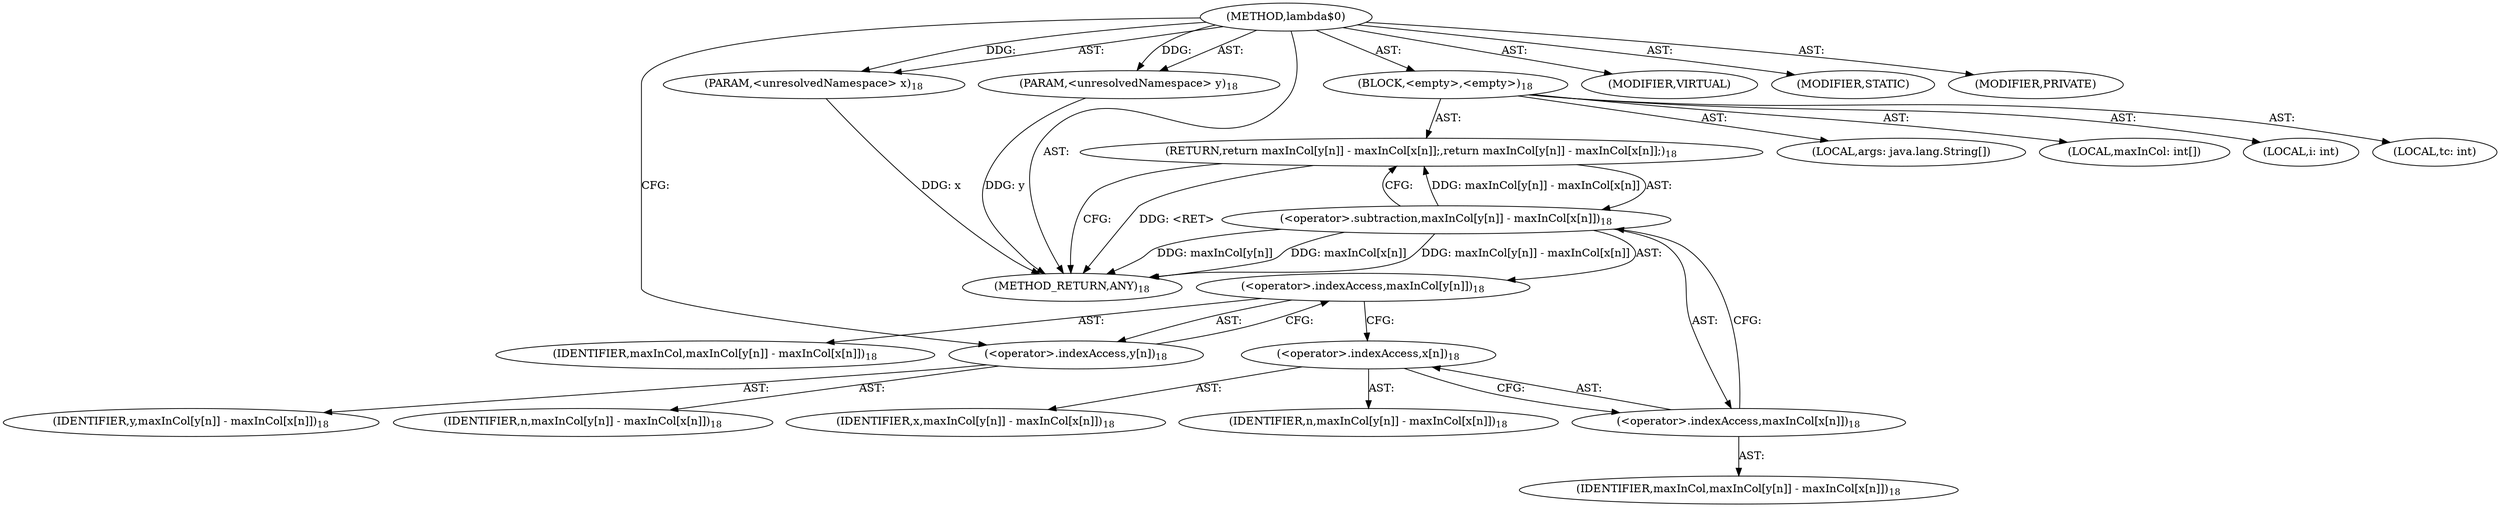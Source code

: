 digraph "lambda$0" {  
"307" [label = <(METHOD,lambda$0)> ]
"308" [label = <(PARAM,&lt;unresolvedNamespace&gt; x)<SUB>18</SUB>> ]
"309" [label = <(PARAM,&lt;unresolvedNamespace&gt; y)<SUB>18</SUB>> ]
"310" [label = <(BLOCK,&lt;empty&gt;,&lt;empty&gt;)<SUB>18</SUB>> ]
"311" [label = <(LOCAL,maxInCol: int[])> ]
"312" [label = <(LOCAL,i: int)> ]
"313" [label = <(LOCAL,tc: int)> ]
"314" [label = <(LOCAL,args: java.lang.String[])> ]
"315" [label = <(RETURN,return maxInCol[y[n]] - maxInCol[x[n]];,return maxInCol[y[n]] - maxInCol[x[n]];)<SUB>18</SUB>> ]
"316" [label = <(&lt;operator&gt;.subtraction,maxInCol[y[n]] - maxInCol[x[n]])<SUB>18</SUB>> ]
"317" [label = <(&lt;operator&gt;.indexAccess,maxInCol[y[n]])<SUB>18</SUB>> ]
"318" [label = <(IDENTIFIER,maxInCol,maxInCol[y[n]] - maxInCol[x[n]])<SUB>18</SUB>> ]
"319" [label = <(&lt;operator&gt;.indexAccess,y[n])<SUB>18</SUB>> ]
"320" [label = <(IDENTIFIER,y,maxInCol[y[n]] - maxInCol[x[n]])<SUB>18</SUB>> ]
"321" [label = <(IDENTIFIER,n,maxInCol[y[n]] - maxInCol[x[n]])<SUB>18</SUB>> ]
"322" [label = <(&lt;operator&gt;.indexAccess,maxInCol[x[n]])<SUB>18</SUB>> ]
"323" [label = <(IDENTIFIER,maxInCol,maxInCol[y[n]] - maxInCol[x[n]])<SUB>18</SUB>> ]
"324" [label = <(&lt;operator&gt;.indexAccess,x[n])<SUB>18</SUB>> ]
"325" [label = <(IDENTIFIER,x,maxInCol[y[n]] - maxInCol[x[n]])<SUB>18</SUB>> ]
"326" [label = <(IDENTIFIER,n,maxInCol[y[n]] - maxInCol[x[n]])<SUB>18</SUB>> ]
"327" [label = <(METHOD_RETURN,ANY)<SUB>18</SUB>> ]
"328" [label = <(MODIFIER,VIRTUAL)> ]
"329" [label = <(MODIFIER,STATIC)> ]
"330" [label = <(MODIFIER,PRIVATE)> ]
  "307" -> "308"  [ label = "AST: "] 
  "307" -> "309"  [ label = "AST: "] 
  "307" -> "310"  [ label = "AST: "] 
  "307" -> "327"  [ label = "AST: "] 
  "307" -> "328"  [ label = "AST: "] 
  "307" -> "329"  [ label = "AST: "] 
  "307" -> "330"  [ label = "AST: "] 
  "310" -> "311"  [ label = "AST: "] 
  "310" -> "312"  [ label = "AST: "] 
  "310" -> "313"  [ label = "AST: "] 
  "310" -> "314"  [ label = "AST: "] 
  "310" -> "315"  [ label = "AST: "] 
  "315" -> "316"  [ label = "AST: "] 
  "316" -> "317"  [ label = "AST: "] 
  "316" -> "322"  [ label = "AST: "] 
  "317" -> "318"  [ label = "AST: "] 
  "317" -> "319"  [ label = "AST: "] 
  "319" -> "320"  [ label = "AST: "] 
  "319" -> "321"  [ label = "AST: "] 
  "322" -> "323"  [ label = "AST: "] 
  "322" -> "324"  [ label = "AST: "] 
  "324" -> "325"  [ label = "AST: "] 
  "324" -> "326"  [ label = "AST: "] 
  "315" -> "327"  [ label = "CFG: "] 
  "316" -> "315"  [ label = "CFG: "] 
  "317" -> "324"  [ label = "CFG: "] 
  "322" -> "316"  [ label = "CFG: "] 
  "319" -> "317"  [ label = "CFG: "] 
  "324" -> "322"  [ label = "CFG: "] 
  "307" -> "319"  [ label = "CFG: "] 
  "315" -> "327"  [ label = "DDG: &lt;RET&gt;"] 
  "308" -> "327"  [ label = "DDG: x"] 
  "309" -> "327"  [ label = "DDG: y"] 
  "316" -> "327"  [ label = "DDG: maxInCol[y[n]]"] 
  "316" -> "327"  [ label = "DDG: maxInCol[x[n]]"] 
  "316" -> "327"  [ label = "DDG: maxInCol[y[n]] - maxInCol[x[n]]"] 
  "307" -> "308"  [ label = "DDG: "] 
  "307" -> "309"  [ label = "DDG: "] 
  "316" -> "315"  [ label = "DDG: maxInCol[y[n]] - maxInCol[x[n]]"] 
}
